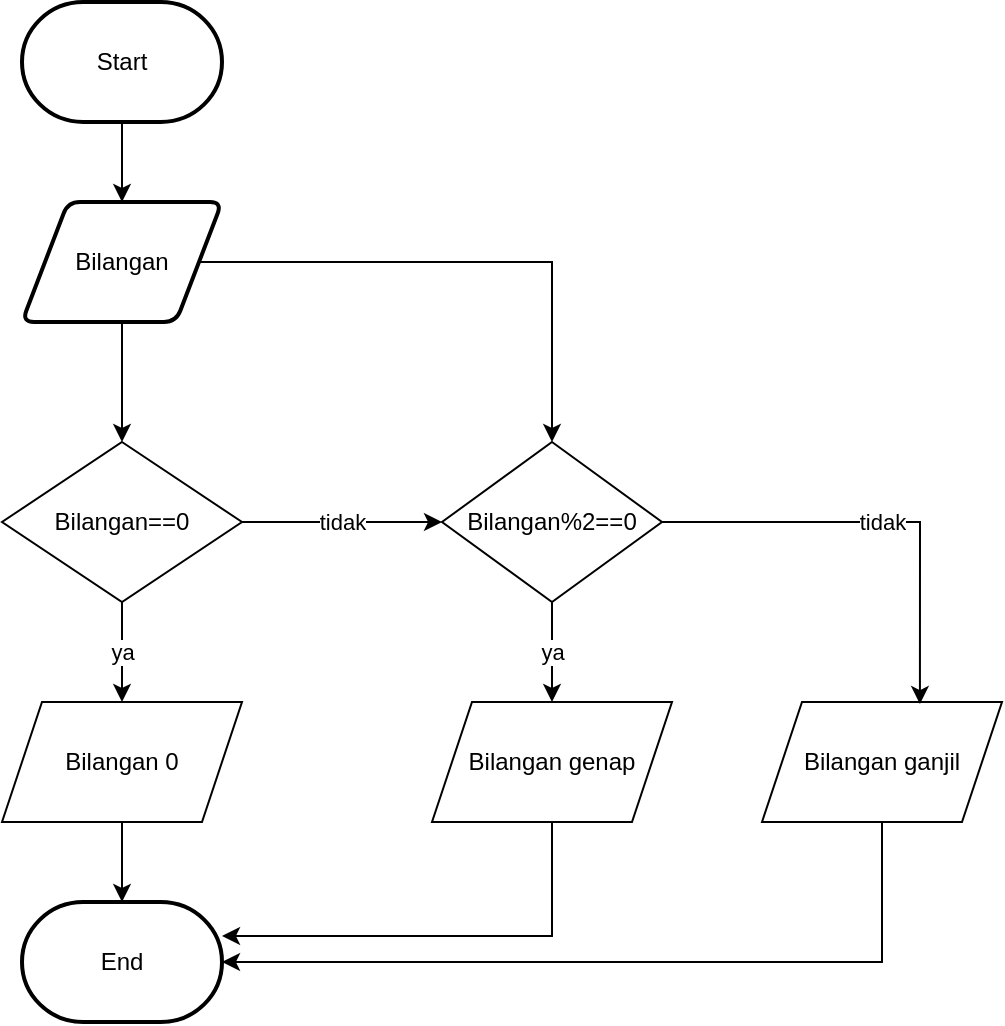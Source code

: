 <mxfile version="14.4.2" type="device"><diagram id="p-2a6NgtQAt72XylIQPy" name="Page-1"><mxGraphModel dx="574" dy="465" grid="1" gridSize="10" guides="1" tooltips="1" connect="1" arrows="1" fold="1" page="1" pageScale="1" pageWidth="827" pageHeight="1169" math="0" shadow="0"><root><mxCell id="0"/><mxCell id="1" parent="0"/><mxCell id="KAFOT0TMzMEsdTNHqT47-3" style="edgeStyle=orthogonalEdgeStyle;rounded=0;orthogonalLoop=1;jettySize=auto;html=1;exitX=0.5;exitY=1;exitDx=0;exitDy=0;exitPerimeter=0;entryX=0.5;entryY=0;entryDx=0;entryDy=0;" edge="1" parent="1" source="iTKTr52iRR-3os-DMiwn-1" target="iTKTr52iRR-3os-DMiwn-3"><mxGeometry relative="1" as="geometry"/></mxCell><mxCell id="iTKTr52iRR-3os-DMiwn-1" value="Start" style="strokeWidth=2;html=1;shape=mxgraph.flowchart.terminator;whiteSpace=wrap;" parent="1" vertex="1"><mxGeometry x="110" y="10" width="100" height="60" as="geometry"/></mxCell><mxCell id="KAFOT0TMzMEsdTNHqT47-4" style="edgeStyle=orthogonalEdgeStyle;rounded=0;orthogonalLoop=1;jettySize=auto;html=1;exitX=0.5;exitY=1;exitDx=0;exitDy=0;entryX=0.5;entryY=0;entryDx=0;entryDy=0;" edge="1" parent="1" source="iTKTr52iRR-3os-DMiwn-3" target="KAFOT0TMzMEsdTNHqT47-1"><mxGeometry relative="1" as="geometry"><mxPoint x="160" y="220" as="targetPoint"/></mxGeometry></mxCell><mxCell id="KAFOT0TMzMEsdTNHqT47-5" style="edgeStyle=orthogonalEdgeStyle;rounded=0;orthogonalLoop=1;jettySize=auto;html=1;exitX=1;exitY=0.5;exitDx=0;exitDy=0;entryX=0.5;entryY=0;entryDx=0;entryDy=0;" edge="1" parent="1" source="iTKTr52iRR-3os-DMiwn-3" target="KAFOT0TMzMEsdTNHqT47-2"><mxGeometry relative="1" as="geometry"/></mxCell><mxCell id="iTKTr52iRR-3os-DMiwn-3" value="Bilangan" style="shape=parallelogram;html=1;strokeWidth=2;perimeter=parallelogramPerimeter;whiteSpace=wrap;rounded=1;arcSize=12;size=0.23;" parent="1" vertex="1"><mxGeometry x="110" y="110" width="100" height="60" as="geometry"/></mxCell><mxCell id="KAFOT0TMzMEsdTNHqT47-1" value="Bilangan==0" style="rhombus;whiteSpace=wrap;html=1;" vertex="1" parent="1"><mxGeometry x="100" y="230" width="120" height="80" as="geometry"/></mxCell><mxCell id="KAFOT0TMzMEsdTNHqT47-2" value="Bilangan%2==0" style="rhombus;whiteSpace=wrap;html=1;" vertex="1" parent="1"><mxGeometry x="320" y="230" width="110" height="80" as="geometry"/></mxCell><mxCell id="KAFOT0TMzMEsdTNHqT47-16" style="edgeStyle=orthogonalEdgeStyle;rounded=0;orthogonalLoop=1;jettySize=auto;html=1;exitX=0.5;exitY=1;exitDx=0;exitDy=0;entryX=0.5;entryY=0;entryDx=0;entryDy=0;entryPerimeter=0;" edge="1" parent="1" source="KAFOT0TMzMEsdTNHqT47-6" target="KAFOT0TMzMEsdTNHqT47-15"><mxGeometry relative="1" as="geometry"/></mxCell><mxCell id="KAFOT0TMzMEsdTNHqT47-6" value="Bilangan 0" style="shape=parallelogram;perimeter=parallelogramPerimeter;whiteSpace=wrap;html=1;fixedSize=1;" vertex="1" parent="1"><mxGeometry x="100" y="360" width="120" height="60" as="geometry"/></mxCell><mxCell id="KAFOT0TMzMEsdTNHqT47-10" value="tidak" style="edgeStyle=orthogonalEdgeStyle;rounded=0;orthogonalLoop=1;jettySize=auto;html=1;exitX=1;exitY=0.5;exitDx=0;exitDy=0;entryX=0;entryY=0.5;entryDx=0;entryDy=0;" edge="1" parent="1" source="KAFOT0TMzMEsdTNHqT47-1" target="KAFOT0TMzMEsdTNHqT47-2"><mxGeometry relative="1" as="geometry"/></mxCell><mxCell id="KAFOT0TMzMEsdTNHqT47-17" style="edgeStyle=orthogonalEdgeStyle;rounded=0;orthogonalLoop=1;jettySize=auto;html=1;exitX=0.5;exitY=1;exitDx=0;exitDy=0;entryX=1;entryY=0.283;entryDx=0;entryDy=0;entryPerimeter=0;" edge="1" parent="1" source="KAFOT0TMzMEsdTNHqT47-11" target="KAFOT0TMzMEsdTNHqT47-15"><mxGeometry relative="1" as="geometry"/></mxCell><mxCell id="KAFOT0TMzMEsdTNHqT47-11" value="Bilangan genap" style="shape=parallelogram;perimeter=parallelogramPerimeter;whiteSpace=wrap;html=1;fixedSize=1;" vertex="1" parent="1"><mxGeometry x="315" y="360" width="120" height="60" as="geometry"/></mxCell><mxCell id="KAFOT0TMzMEsdTNHqT47-18" style="edgeStyle=orthogonalEdgeStyle;rounded=0;orthogonalLoop=1;jettySize=auto;html=1;exitX=0.5;exitY=1;exitDx=0;exitDy=0;entryX=1;entryY=0.5;entryDx=0;entryDy=0;entryPerimeter=0;" edge="1" parent="1" source="KAFOT0TMzMEsdTNHqT47-13" target="KAFOT0TMzMEsdTNHqT47-15"><mxGeometry relative="1" as="geometry"/></mxCell><mxCell id="KAFOT0TMzMEsdTNHqT47-13" value="Bilangan ganjil" style="shape=parallelogram;perimeter=parallelogramPerimeter;whiteSpace=wrap;html=1;fixedSize=1;" vertex="1" parent="1"><mxGeometry x="480" y="360" width="120" height="60" as="geometry"/></mxCell><mxCell id="KAFOT0TMzMEsdTNHqT47-15" value="End" style="strokeWidth=2;html=1;shape=mxgraph.flowchart.terminator;whiteSpace=wrap;" vertex="1" parent="1"><mxGeometry x="110" y="460" width="100" height="60" as="geometry"/></mxCell><mxCell id="KAFOT0TMzMEsdTNHqT47-7" value="ya" style="edgeStyle=orthogonalEdgeStyle;rounded=0;orthogonalLoop=1;jettySize=auto;html=1;exitX=0.5;exitY=1;exitDx=0;exitDy=0;entryX=0.5;entryY=0;entryDx=0;entryDy=0;" edge="1" parent="1" source="KAFOT0TMzMEsdTNHqT47-1" target="KAFOT0TMzMEsdTNHqT47-6"><mxGeometry relative="1" as="geometry"><mxPoint x="160" y="350" as="targetPoint"/></mxGeometry></mxCell><mxCell id="KAFOT0TMzMEsdTNHqT47-14" value="ya" style="edgeStyle=orthogonalEdgeStyle;rounded=0;orthogonalLoop=1;jettySize=auto;html=1;exitX=0.5;exitY=1;exitDx=0;exitDy=0;entryX=0.5;entryY=0;entryDx=0;entryDy=0;" edge="1" parent="1" source="KAFOT0TMzMEsdTNHqT47-2" target="KAFOT0TMzMEsdTNHqT47-11"><mxGeometry relative="1" as="geometry"/></mxCell><mxCell id="KAFOT0TMzMEsdTNHqT47-19" value="tidak" style="edgeStyle=orthogonalEdgeStyle;rounded=0;orthogonalLoop=1;jettySize=auto;html=1;exitX=1;exitY=0.5;exitDx=0;exitDy=0;entryX=0.658;entryY=0.017;entryDx=0;entryDy=0;entryPerimeter=0;" edge="1" parent="1" source="KAFOT0TMzMEsdTNHqT47-2" target="KAFOT0TMzMEsdTNHqT47-13"><mxGeometry relative="1" as="geometry"/></mxCell></root></mxGraphModel></diagram></mxfile>